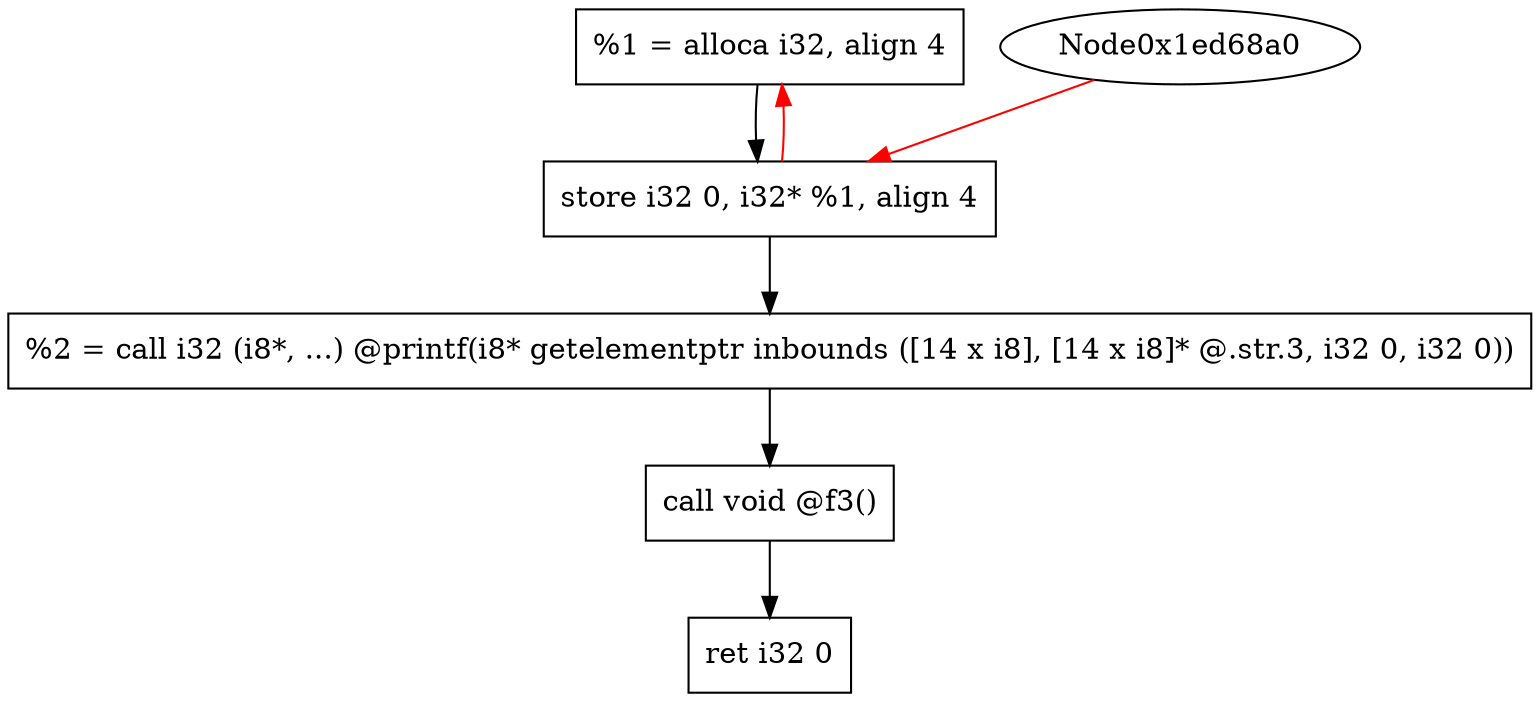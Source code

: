 digraph "DFG for'main' function" {
	Node0x1ed6ee8[shape=record, label="  %1 = alloca i32, align 4"];
	Node0x1ed6f60[shape=record, label="  store i32 0, i32* %1, align 4"];
	Node0x1ed6fe0[shape=record, label="  %2 = call i32 (i8*, ...) @printf(i8* getelementptr inbounds ([14 x i8], [14 x i8]* @.str.3, i32 0, i32 0))"];
	Node0x1ed7048[shape=record, label="  call void @f3()"];
	Node0x1ed70b8[shape=record, label="  ret i32 0"];
	Node0x1ed6ee8 -> Node0x1ed6f60
	Node0x1ed6f60 -> Node0x1ed6fe0
	Node0x1ed6fe0 -> Node0x1ed7048
	Node0x1ed7048 -> Node0x1ed70b8
edge [color=red]
	Node0x1ed68a0 -> Node0x1ed6f60
	Node0x1ed6f60 -> Node0x1ed6ee8
}
